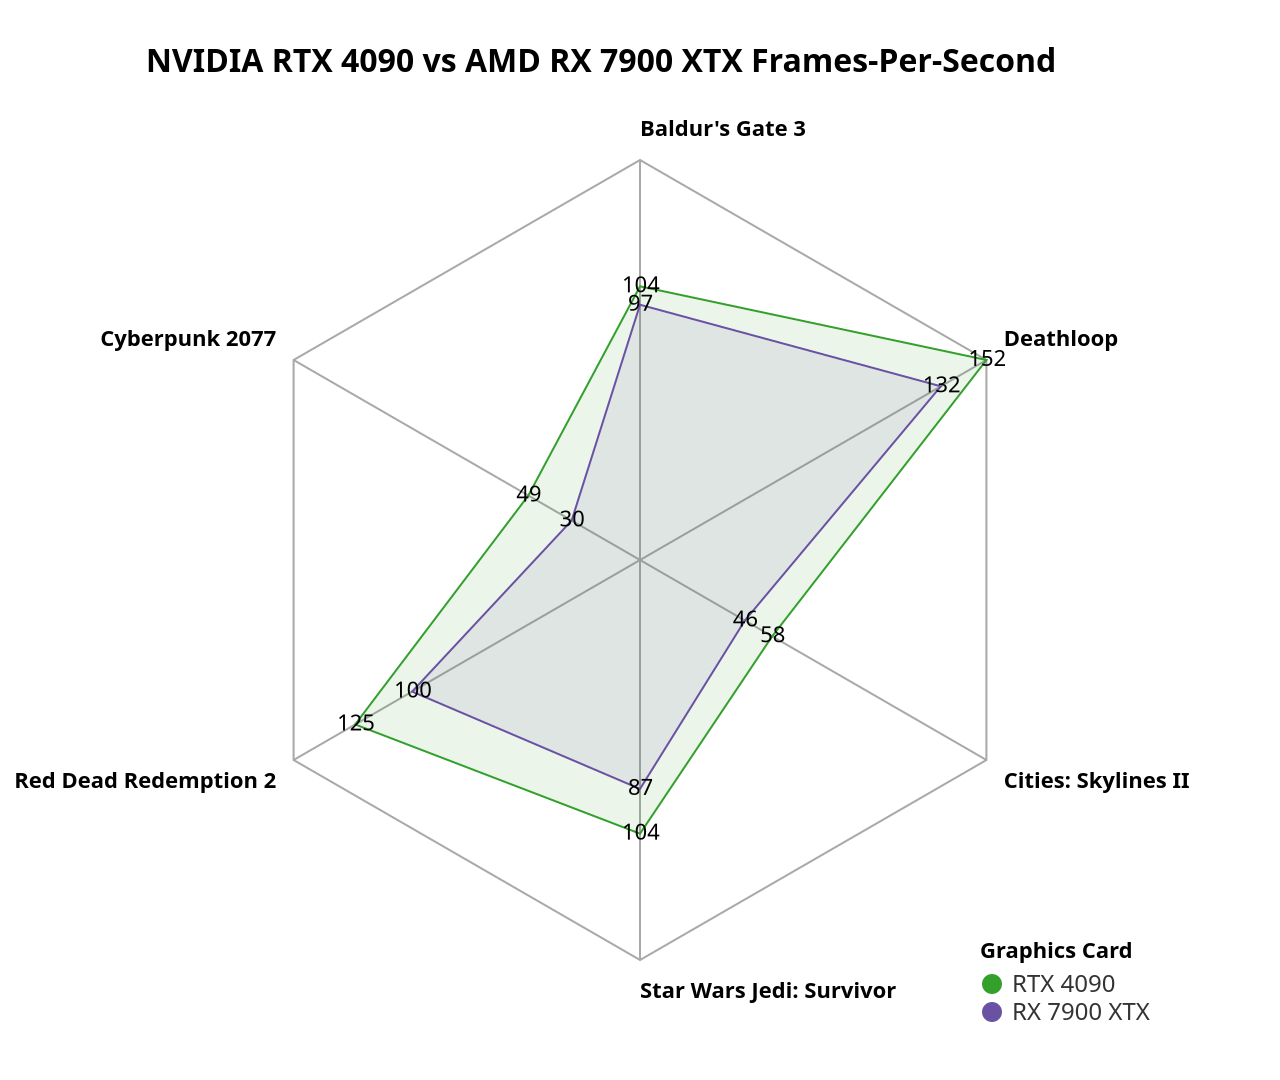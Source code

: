 {
    "$schema": "https://vega.github.io/schema/vega/v5.json",
    "description": "A radar chart example, showing multiple dimensions in a radial layout.",
    "width": 640,
    "height": 540,
    "title": {"text": "NVIDIA RTX 4090 vs AMD RX 7900 XTX Frames-Per-Second", "fontSize": 16, "offset": 20},
    "padding": {"left": 120, "top": 80, "right": 600, "bottom": 60},
    "autosize": {"type": "none", "contains": "padding"},
  
    "signals": [
      {"name": "radius", "update": "200"}
    ],
  
    "data": [
      {
        "name": "table",
        "values": [
            {"key": "Cyberpunk 2077", "value": 49, "category": "RTX 4090"},
            {"key": "Cyberpunk 2077", "value": 30, "category": "RX 7900 XTX"},
            {"key": "Baldur's Gate 3", "value": 104, "category": "RTX 4090"},
            {"key": "Baldur's Gate 3", "value": 97, "category": "RX 7900 XTX"},
            {"key": "Deathloop", "value": 152, "category": "RTX 4090"},
            {"key": "Deathloop", "value": 132, "category": "RX 7900 XTX"},
            {"key": "Cities: Skylines II", "value": 58, "category": "RTX 4090"},
            {"key": "Cities: Skylines II", "value": 46, "category": "RX 7900 XTX"},
            {"key": "Star Wars Jedi: Survivor", "value": 104, "category": "RTX 4090"},
            {"key": "Star Wars Jedi: Survivor", "value": 87, "category": "RX 7900 XTX"},
            {"key": "Red Dead Redemption 2", "value": 125, "category": "RTX 4090"},
            {"key": "Red Dead Redemption 2", "value": 100, "category": "RX 7900 XTX"}
        ]
      },
      {
        "name": "keys",
        "source": "table",
        "transform": [
          {
            "type": "aggregate",
            "groupby": ["key"]
          }
        ]
      }
    ],
  
    "scales": [
      {
        "name": "angular",
        "type": "point",
        "range": {"signal": "[-PI, PI]"},
        "padding": 0.5,
        "domain": {"data": "table", "field": "key"}
      },
      {
        "name": "radial",
        "type": "linear",
        "range": {"signal": "[0, radius]"},
        "zero": true,
        "nice": false,
        "domain": {"data": "table", "field": "value"},
        "domainMin": 0
      },
      {
        "name": "color",
        "type": "ordinal",
        "domain": {"data": "table", "field": "category"},
        "range": ["#33a02c", "#6a51a3"]
      }
    ],

    "legends": [
      {
        "fill": "color",
        "title": "Graphics Card",
        "orient": "none",
        "legendX": 170,
        "legendY": 190,
        "encode": {
          "labels": {
            "update": {
              "fontSize": {"value": 12},
              "fill": {"value": "#333"}
            }
          }
        }
      }
    ],
  
    "encode": {
      "enter": {
        "x": {"signal": "radius"},
        "y": {"signal": "radius"}
      }
    },
  
    "marks": [
      {
        "type": "group",
        "name": "categories",
        "zindex": 1,
        "from": {
          "facet": {"data": "table", "name": "facet", "groupby": ["category"]}
        },
        "marks": [
          {
            "type": "line",
            "name": "category-line",
            "from": {"data": "facet"},
            "encode": {
              "enter": {
                "interpolate": {"value": "linear-closed"},
                "x": {"signal": "scale('radial', datum.value) * cos(scale('angular', datum.key))"},
                "y": {"signal": "scale('radial', datum.value) * sin(scale('angular', datum.key))"},
                "stroke": {"scale": "color", "field": "category"},
                "strokeWidth": {"value": 1},
                "fill": {"scale": "color", "field": "category"},
                "fillOpacity": {"value": 0.1}
              }
            }
          },
          {
            "type": "text",
            "name": "value-text",
            "from": {"data": "category-line"},
            "encode": {
              "enter": {
                "x": {"signal": "datum.x"},
                "y": {"signal": "datum.y"},
                "text": {"signal": "datum.datum.value"},
                "align": {"value": "center"},
                "baseline": {"value": "middle"},
                "fill": {"value": "black"},
                "fontSize": {"value": 11}
              }
            }
          }
        ]
      },
      {
        "type": "rule",
        "name": "radial-grid",
        "from": {"data": "keys"},
        "zindex": 0,
        "encode": {
          "enter": {
            "x": {"value": 0},
            "y": {"value": 0},
            "x2": {"signal": "radius * cos(scale('angular', datum.key))"},
            "y2": {"signal": "radius * sin(scale('angular', datum.key))"},
            "stroke": {"value": "darkgray"},
            "strokeWidth": {"value": 1}
          }
        }
      },
      {
        "type": "text",
        "name": "key-label",
        "from": {"data": "keys"},
        "zindex": 1,
        "encode": {
          "enter": {
            "x": {"signal": "(radius + 10) * cos(scale('angular', datum.key))"},
            "y": {"signal": "(radius + 10) * sin(scale('angular', datum.key))"},
            "text": {"field": "key"},
            "align": [
              {
                "test": "abs(scale('angular', datum.key)) > PI / 2",
                "value": "right"
              },
              {
                "value": "left"
              }
            ],
            "baseline": [
              {
                "test": "scale('angular', datum.key) > 0", "value": "top"
              },
              {
                "test": "scale('angular', datum.key) == 0", "value": "middle"
              },
              {
                "value": "bottom"
              }
            ],
            "fill": {"value": "black"},
            "fontWeight": {"value": "bold"}
          }
        }
      },
      {
        "type": "line",
        "name": "outer-line",
        "from": {"data": "radial-grid"},
        "encode": {
          "enter": {
            "interpolate": {"value": "linear-closed"},
            "x": {"field": "x2"},
            "y": {"field": "y2"},
            "stroke": {"value": "darkgray"},
            "strokeWidth": {"value": 1}
          }
        }
      }
    ]
  }